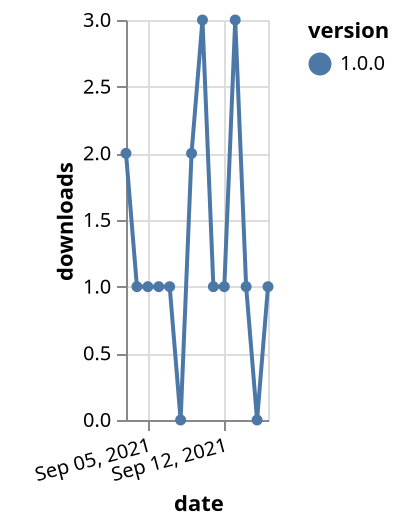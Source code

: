 {"$schema": "https://vega.github.io/schema/vega-lite/v5.json", "description": "A simple bar chart with embedded data.", "data": {"values": [{"date": "2021-09-03", "total": 117, "delta": 2, "version": "1.0.0"}, {"date": "2021-09-04", "total": 118, "delta": 1, "version": "1.0.0"}, {"date": "2021-09-05", "total": 119, "delta": 1, "version": "1.0.0"}, {"date": "2021-09-06", "total": 120, "delta": 1, "version": "1.0.0"}, {"date": "2021-09-07", "total": 121, "delta": 1, "version": "1.0.0"}, {"date": "2021-09-08", "total": 121, "delta": 0, "version": "1.0.0"}, {"date": "2021-09-09", "total": 123, "delta": 2, "version": "1.0.0"}, {"date": "2021-09-10", "total": 126, "delta": 3, "version": "1.0.0"}, {"date": "2021-09-11", "total": 127, "delta": 1, "version": "1.0.0"}, {"date": "2021-09-12", "total": 128, "delta": 1, "version": "1.0.0"}, {"date": "2021-09-13", "total": 131, "delta": 3, "version": "1.0.0"}, {"date": "2021-09-14", "total": 132, "delta": 1, "version": "1.0.0"}, {"date": "2021-09-15", "total": 132, "delta": 0, "version": "1.0.0"}, {"date": "2021-09-16", "total": 133, "delta": 1, "version": "1.0.0"}]}, "width": "container", "mark": {"type": "line", "point": {"filled": true}}, "encoding": {"x": {"field": "date", "type": "temporal", "timeUnit": "yearmonthdate", "title": "date", "axis": {"labelAngle": -15}}, "y": {"field": "delta", "type": "quantitative", "title": "downloads"}, "color": {"field": "version", "type": "nominal"}, "tooltip": {"field": "delta"}}}